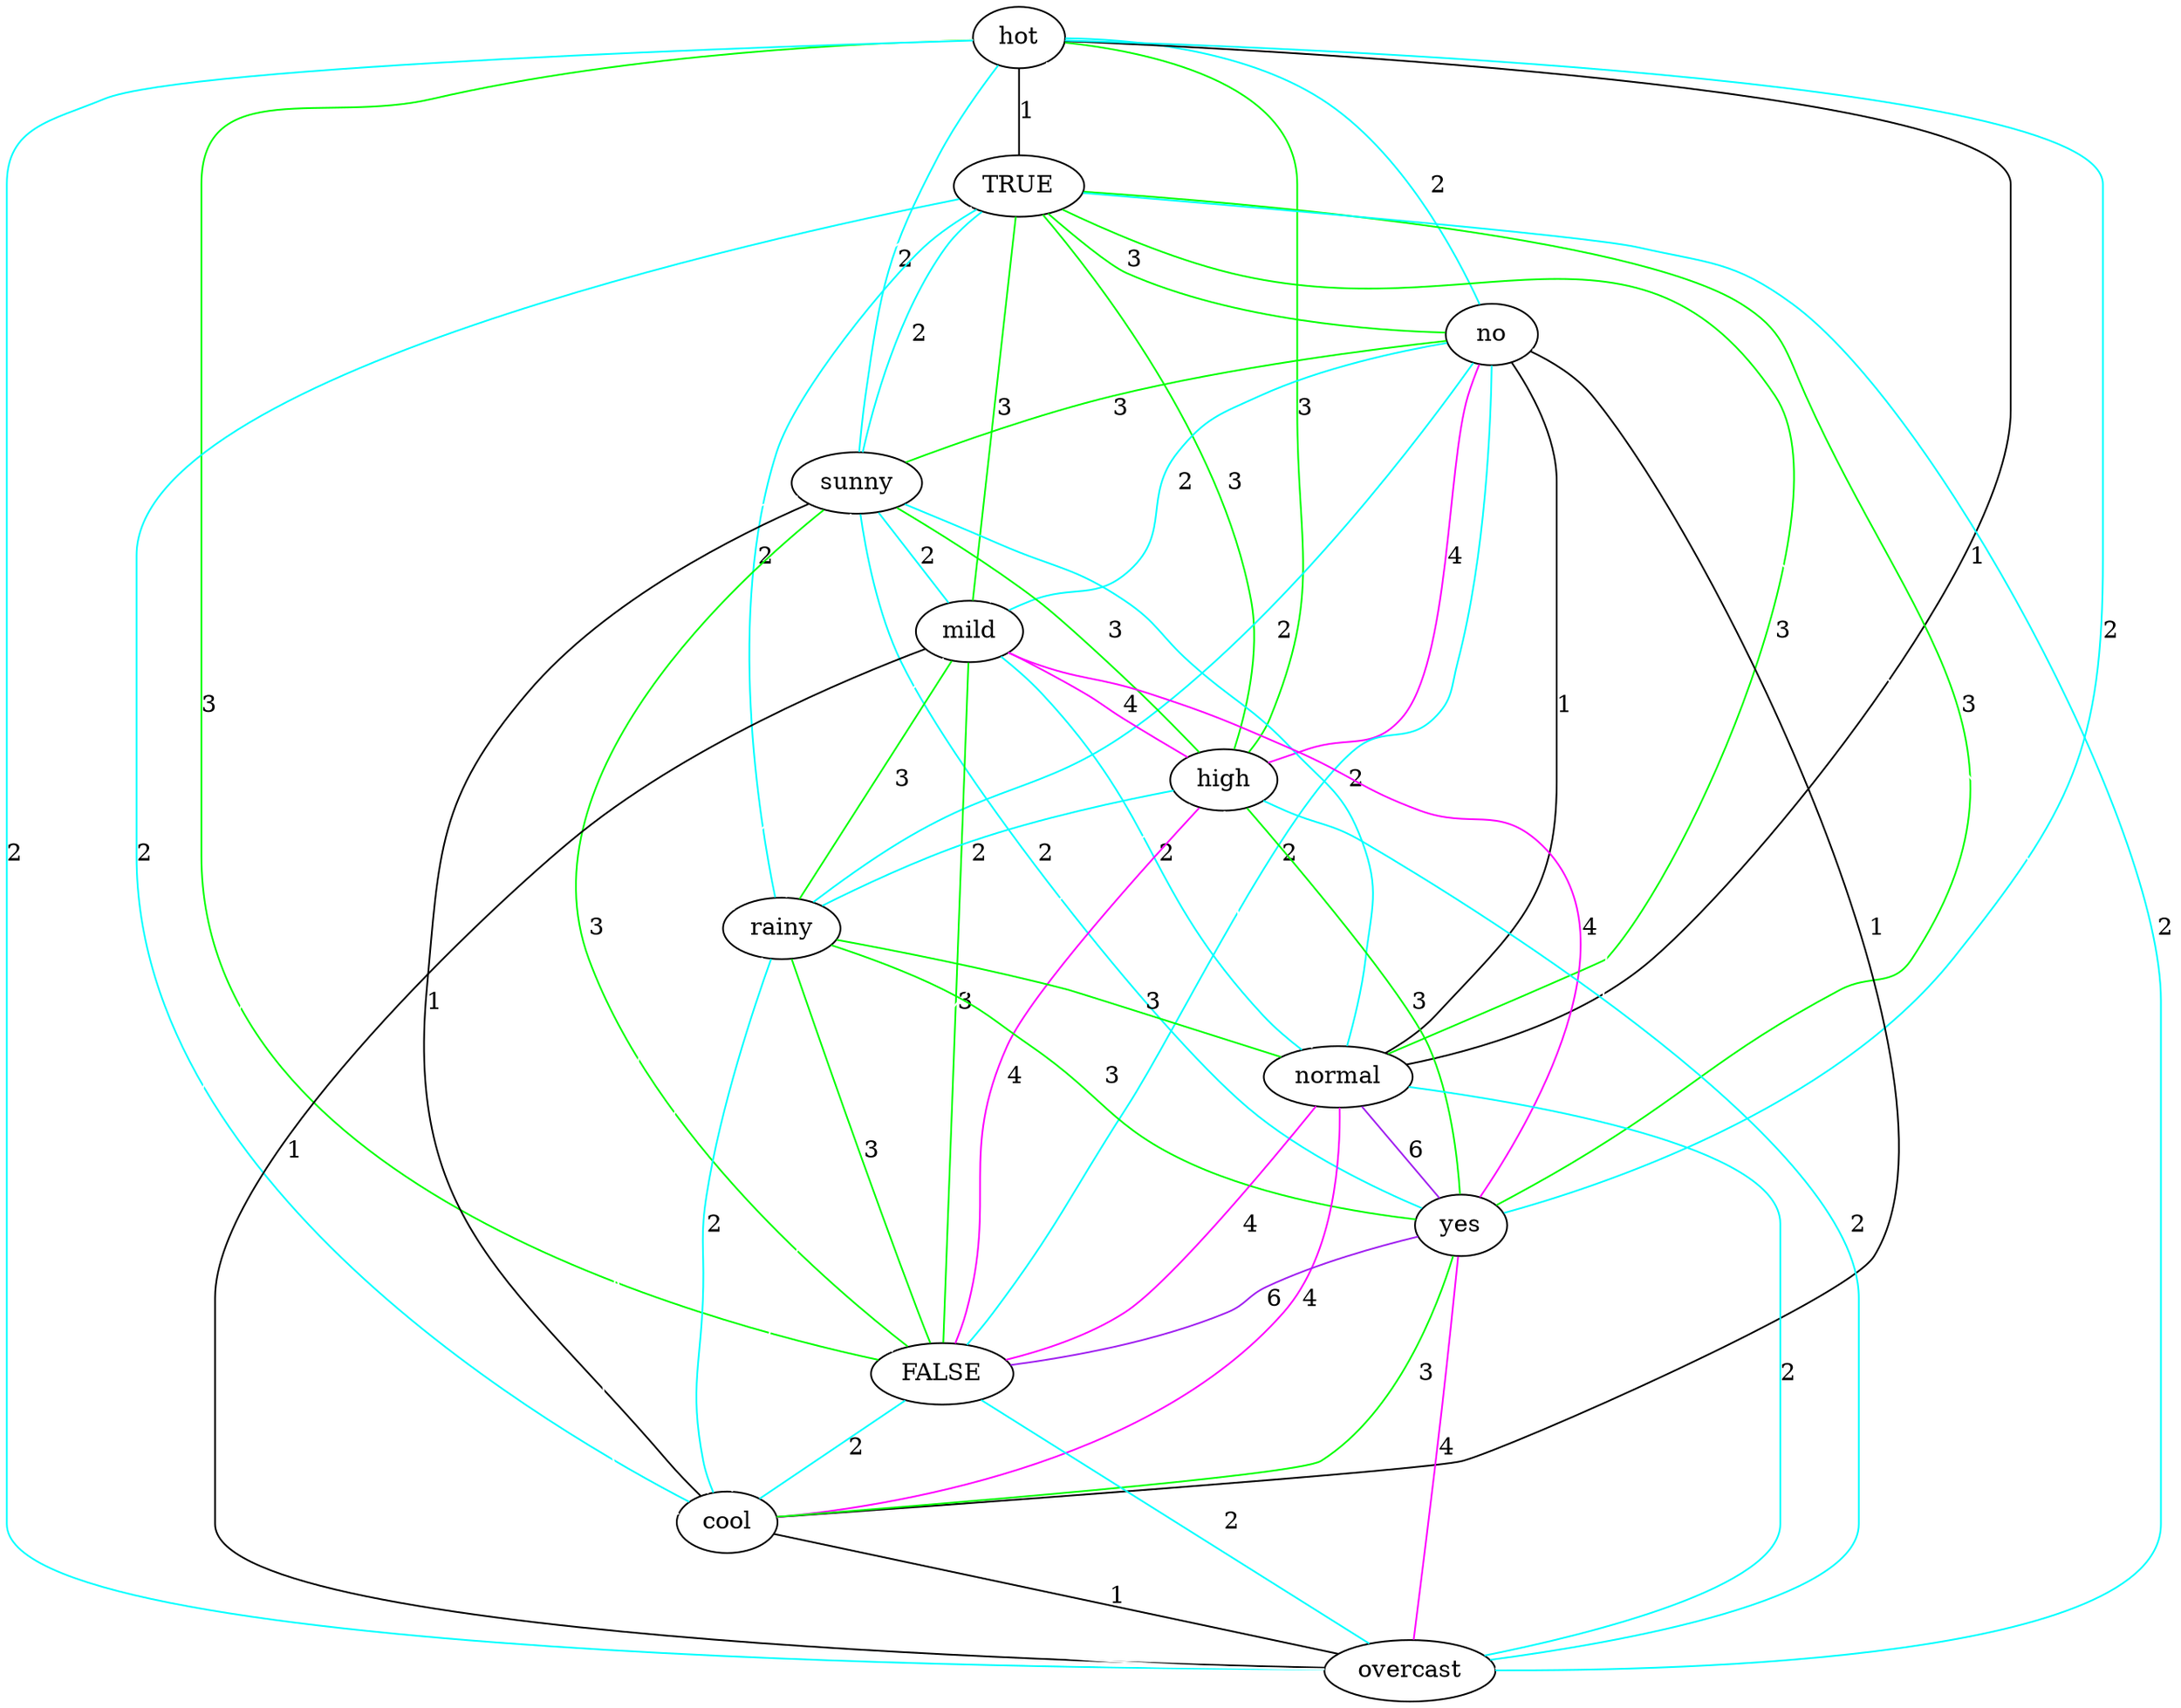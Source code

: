 strict graph "" {
hot;
TRUE;
no;
sunny;
mild;
high;
rainy;
normal;
yes;
FALSE;
cool;
overcast;
hot -- FALSE  [color=green, label=3];
hot -- overcast  [color=cyan, label=2];
hot -- TRUE  [color=black, label=1];
hot -- no  [color=cyan, label=2];
hot -- normal  [color=black, label=1];
hot -- yes  [color=cyan, label=2];
hot -- sunny  [color=cyan, label=2];
hot -- mild  [color=white];
hot -- high  [color=green, label=3];
hot -- rainy  [color=white];
hot -- cool  [color=white];
TRUE -- FALSE  [color=white];
TRUE -- overcast  [color=cyan, label=2];
TRUE -- normal  [color=green, label=3];
TRUE -- no  [color=green, label=3];
TRUE -- yes  [color=green, label=3];
TRUE -- sunny  [color=cyan, label=2];
TRUE -- mild  [color=green, label=3];
TRUE -- high  [color=green, label=3];
TRUE -- rainy  [color=cyan, label=2];
TRUE -- cool  [color=cyan, label=2];
no -- FALSE  [color=cyan, label=2];
no -- overcast  [color=white];
no -- normal  [color=black, label=1];
no -- yes  [color=white];
no -- sunny  [color=green, label=3];
no -- mild  [color=cyan, label=2];
no -- high  [color=magenta, label=4];
no -- rainy  [color=cyan, label=2];
no -- cool  [color=black, label=1];
sunny -- FALSE  [color=green, label=3];
sunny -- overcast  [color=white];
sunny -- normal  [color=cyan, label=2];
sunny -- yes  [color=cyan, label=2];
sunny -- mild  [color=cyan, label=2];
sunny -- high  [color=green, label=3];
sunny -- rainy  [color=white];
sunny -- cool  [color=black, label=1];
mild -- overcast  [color=black, label=1];
mild -- normal  [color=cyan, label=2];
mild -- yes  [color=magenta, label=4];
mild -- FALSE  [color=green, label=3];
mild -- high  [color=magenta, label=4];
mild -- rainy  [color=green, label=3];
mild -- cool  [color=white];
high -- FALSE  [color=magenta, label=4];
high -- overcast  [color=cyan, label=2];
high -- normal  [color=white];
high -- yes  [color=green, label=3];
high -- rainy  [color=cyan, label=2];
high -- cool  [color=white];
rainy -- FALSE  [color=green, label=3];
rainy -- normal  [color=green, label=3];
rainy -- yes  [color=green, label=3];
rainy -- cool  [color=cyan, label=2];
rainy -- overcast  [color=white];
normal -- FALSE  [color=magenta, label=4];
normal -- overcast  [color=cyan, label=2];
normal -- yes  [color=purple, label=6];
normal -- cool  [color=magenta, label=4];
yes -- FALSE  [color=purple, label=6];
yes -- overcast  [color=magenta, label=4];
yes -- cool  [color=green, label=3];
FALSE -- overcast  [color=cyan, label=2];
FALSE -- cool  [color=cyan, label=2];
cool -- overcast  [color=black, label=1];
}
